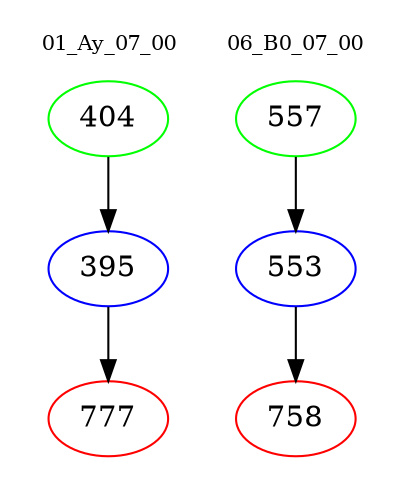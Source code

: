 digraph{
subgraph cluster_0 {
color = white
label = "01_Ay_07_00";
fontsize=10;
T0_404 [label="404", color="green"]
T0_404 -> T0_395 [color="black"]
T0_395 [label="395", color="blue"]
T0_395 -> T0_777 [color="black"]
T0_777 [label="777", color="red"]
}
subgraph cluster_1 {
color = white
label = "06_B0_07_00";
fontsize=10;
T1_557 [label="557", color="green"]
T1_557 -> T1_553 [color="black"]
T1_553 [label="553", color="blue"]
T1_553 -> T1_758 [color="black"]
T1_758 [label="758", color="red"]
}
}
